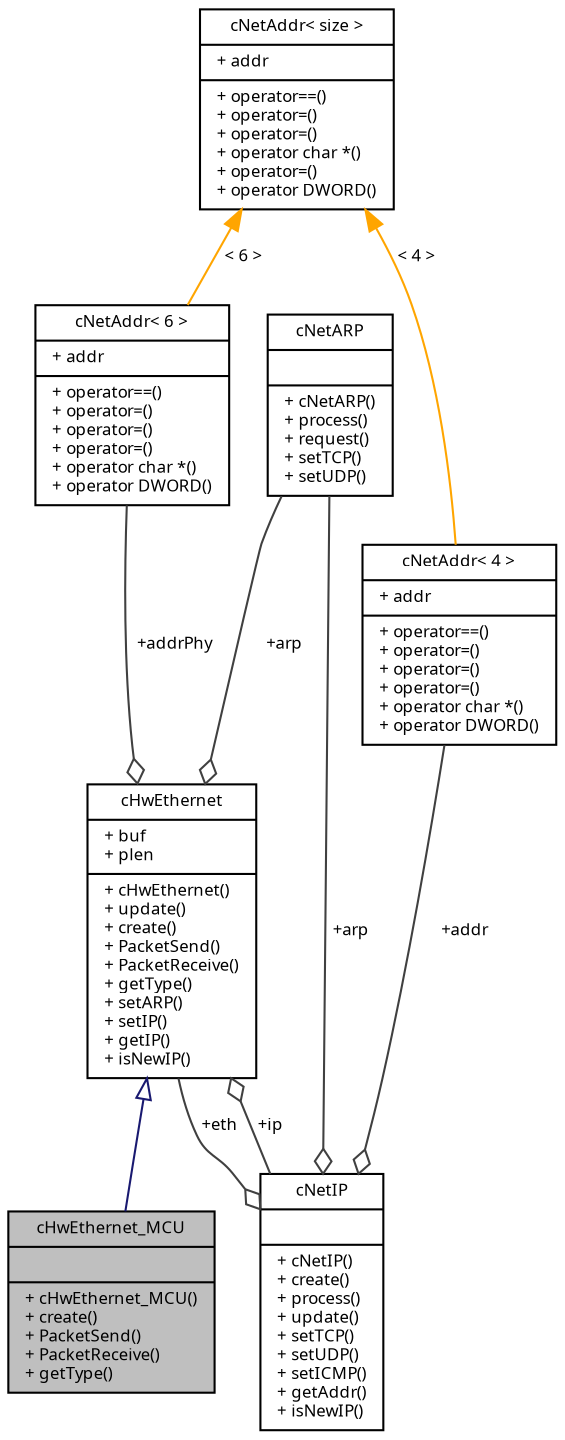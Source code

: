 digraph "cHwEthernet_MCU"
{
  edge [fontname="Sans",fontsize="8",labelfontname="Sans",labelfontsize="8"];
  node [fontname="Sans",fontsize="8",shape=record];
  Node1 [label="{cHwEthernet_MCU\n||+ cHwEthernet_MCU()\l+ create()\l+ PacketSend()\l+ PacketReceive()\l+ getType()\l}",height=0.2,width=0.4,color="black", fillcolor="grey75", style="filled", fontcolor="black"];
  Node2 -> Node1 [dir="back",color="midnightblue",fontsize="8",style="solid",arrowtail="onormal",fontname="Sans"];
  Node2 [label="{cHwEthernet\n|+ buf\l+ plen\l|+ cHwEthernet()\l+ update()\l+ create()\l+ PacketSend()\l+ PacketReceive()\l+ getType()\l+ setARP()\l+ setIP()\l+ getIP()\l+ isNewIP()\l}",height=0.2,width=0.4,color="black", fillcolor="white", style="filled",URL="$classc_hw_ethernet.html"];
  Node3 -> Node2 [color="grey25",fontsize="8",style="solid",label=" +ip" ,arrowhead="odiamond",fontname="Sans"];
  Node3 [label="{cNetIP\n||+ cNetIP()\l+ create()\l+ process()\l+ update()\l+ setTCP()\l+ setUDP()\l+ setICMP()\l+ getAddr()\l+ isNewIP()\l}",height=0.2,width=0.4,color="black", fillcolor="white", style="filled",URL="$classc_net_i_p.html"];
  Node2 -> Node3 [color="grey25",fontsize="8",style="solid",label=" +eth" ,arrowhead="odiamond",fontname="Sans"];
  Node4 -> Node3 [color="grey25",fontsize="8",style="solid",label=" +addr" ,arrowhead="odiamond",fontname="Sans"];
  Node4 [label="{cNetAddr\< 4 \>\n|+ addr\l|+ operator==()\l+ operator=()\l+ operator=()\l+ operator=()\l+ operator char *()\l+ operator DWORD()\l}",height=0.2,width=0.4,color="black", fillcolor="white", style="filled",URL="$classc_net_addr.html"];
  Node5 -> Node4 [dir="back",color="orange",fontsize="8",style="solid",label=" \< 4 \>" ,fontname="Sans"];
  Node5 [label="{cNetAddr\< size \>\n|+ addr\l|+ operator==()\l+ operator=()\l+ operator=()\l+ operator char *()\l+ operator=()\l+ operator DWORD()\l}",height=0.2,width=0.4,color="black", fillcolor="white", style="filled",URL="$classc_net_addr.html"];
  Node6 -> Node3 [color="grey25",fontsize="8",style="solid",label=" +arp" ,arrowhead="odiamond",fontname="Sans"];
  Node6 [label="{cNetARP\n||+ cNetARP()\l+ process()\l+ request()\l+ setTCP()\l+ setUDP()\l}",height=0.2,width=0.4,color="black", fillcolor="white", style="filled",URL="$classc_net_a_r_p.html"];
  Node7 -> Node2 [color="grey25",fontsize="8",style="solid",label=" +addrPhy" ,arrowhead="odiamond",fontname="Sans"];
  Node7 [label="{cNetAddr\< 6 \>\n|+ addr\l|+ operator==()\l+ operator=()\l+ operator=()\l+ operator=()\l+ operator char *()\l+ operator DWORD()\l}",height=0.2,width=0.4,color="black", fillcolor="white", style="filled",URL="$classc_net_addr.html"];
  Node5 -> Node7 [dir="back",color="orange",fontsize="8",style="solid",label=" \< 6 \>" ,fontname="Sans"];
  Node6 -> Node2 [color="grey25",fontsize="8",style="solid",label=" +arp" ,arrowhead="odiamond",fontname="Sans"];
}
